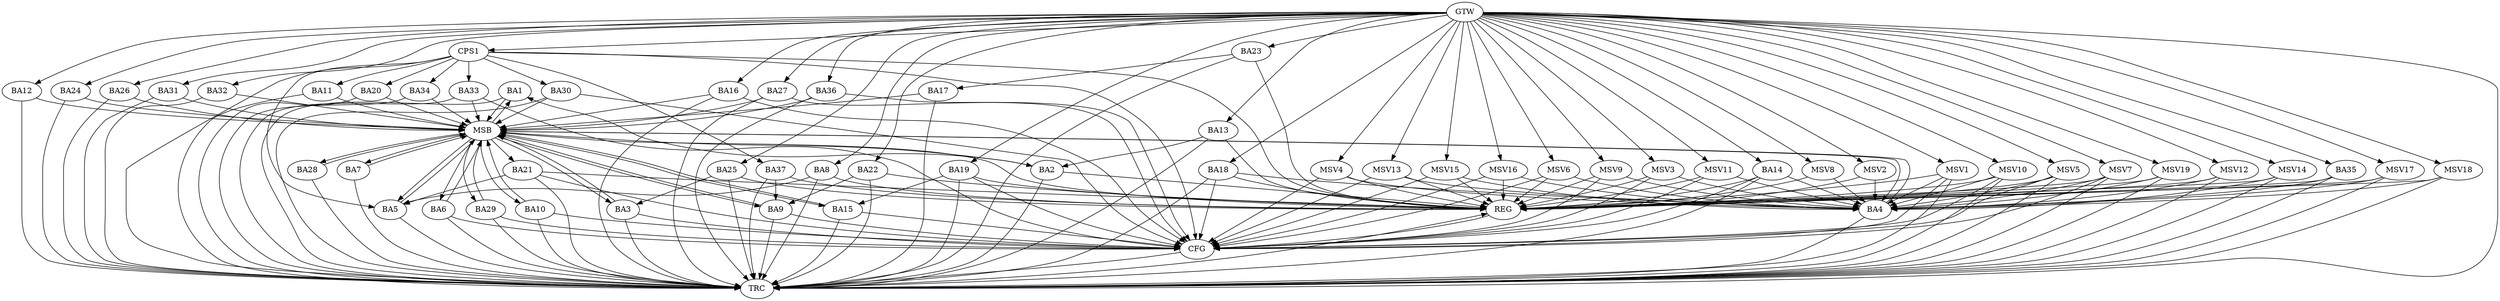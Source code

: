 strict digraph G {
  BA1 [ label="BA1" ];
  BA2 [ label="BA2" ];
  BA3 [ label="BA3" ];
  BA4 [ label="BA4" ];
  BA5 [ label="BA5" ];
  BA6 [ label="BA6" ];
  BA7 [ label="BA7" ];
  BA8 [ label="BA8" ];
  BA9 [ label="BA9" ];
  BA10 [ label="BA10" ];
  BA11 [ label="BA11" ];
  BA12 [ label="BA12" ];
  BA13 [ label="BA13" ];
  BA14 [ label="BA14" ];
  BA15 [ label="BA15" ];
  BA16 [ label="BA16" ];
  BA17 [ label="BA17" ];
  BA18 [ label="BA18" ];
  BA19 [ label="BA19" ];
  BA20 [ label="BA20" ];
  BA21 [ label="BA21" ];
  BA22 [ label="BA22" ];
  BA23 [ label="BA23" ];
  BA24 [ label="BA24" ];
  BA25 [ label="BA25" ];
  BA26 [ label="BA26" ];
  BA27 [ label="BA27" ];
  BA28 [ label="BA28" ];
  BA29 [ label="BA29" ];
  BA30 [ label="BA30" ];
  BA31 [ label="BA31" ];
  BA32 [ label="BA32" ];
  BA33 [ label="BA33" ];
  BA34 [ label="BA34" ];
  BA35 [ label="BA35" ];
  BA36 [ label="BA36" ];
  BA37 [ label="BA37" ];
  CPS1 [ label="CPS1" ];
  GTW [ label="GTW" ];
  REG [ label="REG" ];
  MSB [ label="MSB" ];
  CFG [ label="CFG" ];
  TRC [ label="TRC" ];
  MSV1 [ label="MSV1" ];
  MSV2 [ label="MSV2" ];
  MSV3 [ label="MSV3" ];
  MSV4 [ label="MSV4" ];
  MSV5 [ label="MSV5" ];
  MSV6 [ label="MSV6" ];
  MSV7 [ label="MSV7" ];
  MSV8 [ label="MSV8" ];
  MSV9 [ label="MSV9" ];
  MSV10 [ label="MSV10" ];
  MSV11 [ label="MSV11" ];
  MSV12 [ label="MSV12" ];
  MSV13 [ label="MSV13" ];
  MSV14 [ label="MSV14" ];
  MSV15 [ label="MSV15" ];
  MSV16 [ label="MSV16" ];
  MSV17 [ label="MSV17" ];
  MSV18 [ label="MSV18" ];
  MSV19 [ label="MSV19" ];
  BA2 -> BA1;
  BA8 -> BA5;
  BA13 -> BA2;
  BA14 -> BA4;
  BA18 -> BA4;
  BA19 -> BA15;
  BA21 -> BA5;
  BA22 -> BA9;
  BA23 -> BA17;
  BA25 -> BA3;
  BA35 -> BA4;
  BA37 -> BA9;
  CPS1 -> BA34;
  CPS1 -> BA20;
  CPS1 -> BA5;
  CPS1 -> BA11;
  CPS1 -> BA37;
  CPS1 -> BA30;
  CPS1 -> BA33;
  GTW -> BA8;
  GTW -> BA12;
  GTW -> BA13;
  GTW -> BA14;
  GTW -> BA16;
  GTW -> BA18;
  GTW -> BA19;
  GTW -> BA22;
  GTW -> BA23;
  GTW -> BA24;
  GTW -> BA25;
  GTW -> BA26;
  GTW -> BA27;
  GTW -> BA31;
  GTW -> BA32;
  GTW -> BA35;
  GTW -> BA36;
  GTW -> CPS1;
  BA2 -> REG;
  BA8 -> REG;
  BA13 -> REG;
  BA14 -> REG;
  BA18 -> REG;
  BA19 -> REG;
  BA21 -> REG;
  BA22 -> REG;
  BA23 -> REG;
  BA25 -> REG;
  BA35 -> REG;
  BA37 -> REG;
  CPS1 -> REG;
  BA1 -> MSB;
  MSB -> BA2;
  MSB -> REG;
  BA3 -> MSB;
  MSB -> BA1;
  BA4 -> MSB;
  BA5 -> MSB;
  BA6 -> MSB;
  MSB -> BA3;
  BA7 -> MSB;
  BA9 -> MSB;
  MSB -> BA7;
  BA10 -> MSB;
  MSB -> BA9;
  BA11 -> MSB;
  BA12 -> MSB;
  MSB -> BA5;
  BA15 -> MSB;
  BA16 -> MSB;
  BA17 -> MSB;
  BA20 -> MSB;
  BA24 -> MSB;
  MSB -> BA4;
  BA26 -> MSB;
  MSB -> BA15;
  BA27 -> MSB;
  MSB -> BA21;
  BA28 -> MSB;
  BA29 -> MSB;
  MSB -> BA28;
  BA30 -> MSB;
  BA31 -> MSB;
  BA32 -> MSB;
  BA33 -> MSB;
  MSB -> BA10;
  BA34 -> MSB;
  MSB -> BA6;
  BA36 -> MSB;
  MSB -> BA29;
  CPS1 -> CFG;
  BA6 -> CFG;
  BA16 -> CFG;
  BA30 -> CFG;
  BA27 -> CFG;
  BA19 -> CFG;
  BA10 -> CFG;
  BA14 -> CFG;
  BA18 -> CFG;
  BA15 -> CFG;
  BA29 -> CFG;
  BA36 -> CFG;
  BA21 -> CFG;
  BA3 -> CFG;
  BA9 -> CFG;
  BA33 -> CFG;
  REG -> CFG;
  BA1 -> TRC;
  BA2 -> TRC;
  BA3 -> TRC;
  BA4 -> TRC;
  BA5 -> TRC;
  BA6 -> TRC;
  BA7 -> TRC;
  BA8 -> TRC;
  BA9 -> TRC;
  BA10 -> TRC;
  BA11 -> TRC;
  BA12 -> TRC;
  BA13 -> TRC;
  BA14 -> TRC;
  BA15 -> TRC;
  BA16 -> TRC;
  BA17 -> TRC;
  BA18 -> TRC;
  BA19 -> TRC;
  BA20 -> TRC;
  BA21 -> TRC;
  BA22 -> TRC;
  BA23 -> TRC;
  BA24 -> TRC;
  BA25 -> TRC;
  BA26 -> TRC;
  BA27 -> TRC;
  BA28 -> TRC;
  BA29 -> TRC;
  BA30 -> TRC;
  BA31 -> TRC;
  BA32 -> TRC;
  BA33 -> TRC;
  BA34 -> TRC;
  BA35 -> TRC;
  BA36 -> TRC;
  BA37 -> TRC;
  CPS1 -> TRC;
  GTW -> TRC;
  CFG -> TRC;
  TRC -> REG;
  MSV1 -> BA4;
  MSV2 -> BA4;
  GTW -> MSV1;
  MSV1 -> REG;
  MSV1 -> TRC;
  MSV1 -> CFG;
  GTW -> MSV2;
  MSV2 -> REG;
  MSV3 -> BA4;
  GTW -> MSV3;
  MSV3 -> REG;
  MSV3 -> CFG;
  MSV4 -> BA4;
  MSV5 -> BA4;
  MSV6 -> BA4;
  GTW -> MSV4;
  MSV4 -> REG;
  MSV4 -> CFG;
  GTW -> MSV5;
  MSV5 -> REG;
  MSV5 -> TRC;
  MSV5 -> CFG;
  GTW -> MSV6;
  MSV6 -> REG;
  MSV6 -> CFG;
  MSV7 -> BA4;
  GTW -> MSV7;
  MSV7 -> REG;
  MSV7 -> TRC;
  MSV7 -> CFG;
  MSV8 -> BA4;
  GTW -> MSV8;
  MSV8 -> REG;
  MSV9 -> BA4;
  GTW -> MSV9;
  MSV9 -> REG;
  MSV9 -> CFG;
  MSV10 -> BA4;
  MSV11 -> BA4;
  MSV12 -> BA4;
  GTW -> MSV10;
  MSV10 -> REG;
  MSV10 -> TRC;
  MSV10 -> CFG;
  GTW -> MSV11;
  MSV11 -> REG;
  MSV11 -> CFG;
  GTW -> MSV12;
  MSV12 -> REG;
  MSV12 -> TRC;
  MSV13 -> BA4;
  GTW -> MSV13;
  MSV13 -> REG;
  MSV13 -> CFG;
  MSV14 -> BA4;
  GTW -> MSV14;
  MSV14 -> REG;
  MSV14 -> TRC;
  MSV15 -> BA4;
  MSV16 -> BA4;
  MSV17 -> BA4;
  GTW -> MSV15;
  MSV15 -> REG;
  MSV15 -> CFG;
  GTW -> MSV16;
  MSV16 -> REG;
  MSV16 -> CFG;
  GTW -> MSV17;
  MSV17 -> REG;
  MSV17 -> TRC;
  MSV18 -> BA4;
  MSV19 -> BA4;
  GTW -> MSV18;
  MSV18 -> REG;
  MSV18 -> TRC;
  GTW -> MSV19;
  MSV19 -> REG;
  MSV19 -> TRC;
}
